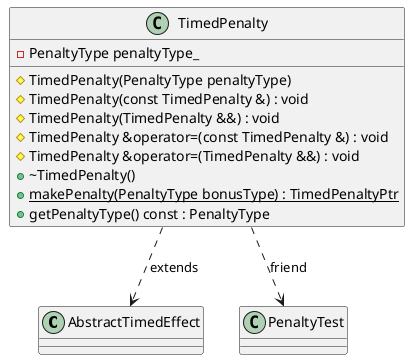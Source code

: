 @startuml (id=TimedPenalty)


class AbstractTimedEffect {  /'recommandé par IA Microsoft Copilot'/
}

class PenaltyTest {  /'recommandé par IA Microsoft Copilot'/
}

class TimedPenalty {
    - PenaltyType penaltyType_
    # TimedPenalty(PenaltyType penaltyType)
    # TimedPenalty(const TimedPenalty &) : void
    # TimedPenalty(TimedPenalty &&) : void
    # TimedPenalty &operator=(const TimedPenalty &) : void
    # TimedPenalty &operator=(TimedPenalty &&) : void
    + ~TimedPenalty()
    + {static} makePenalty(PenaltyType bonusType) : TimedPenaltyPtr
    + getPenaltyType() const : PenaltyType
} 

TimedPenalty ..> AbstractTimedEffect : extends  /'recommandé par IA Microsoft Copilot'/
TimedPenalty ..> PenaltyTest : friend  /'recommandé par IA Microsoft Copilot'/

@enduml
